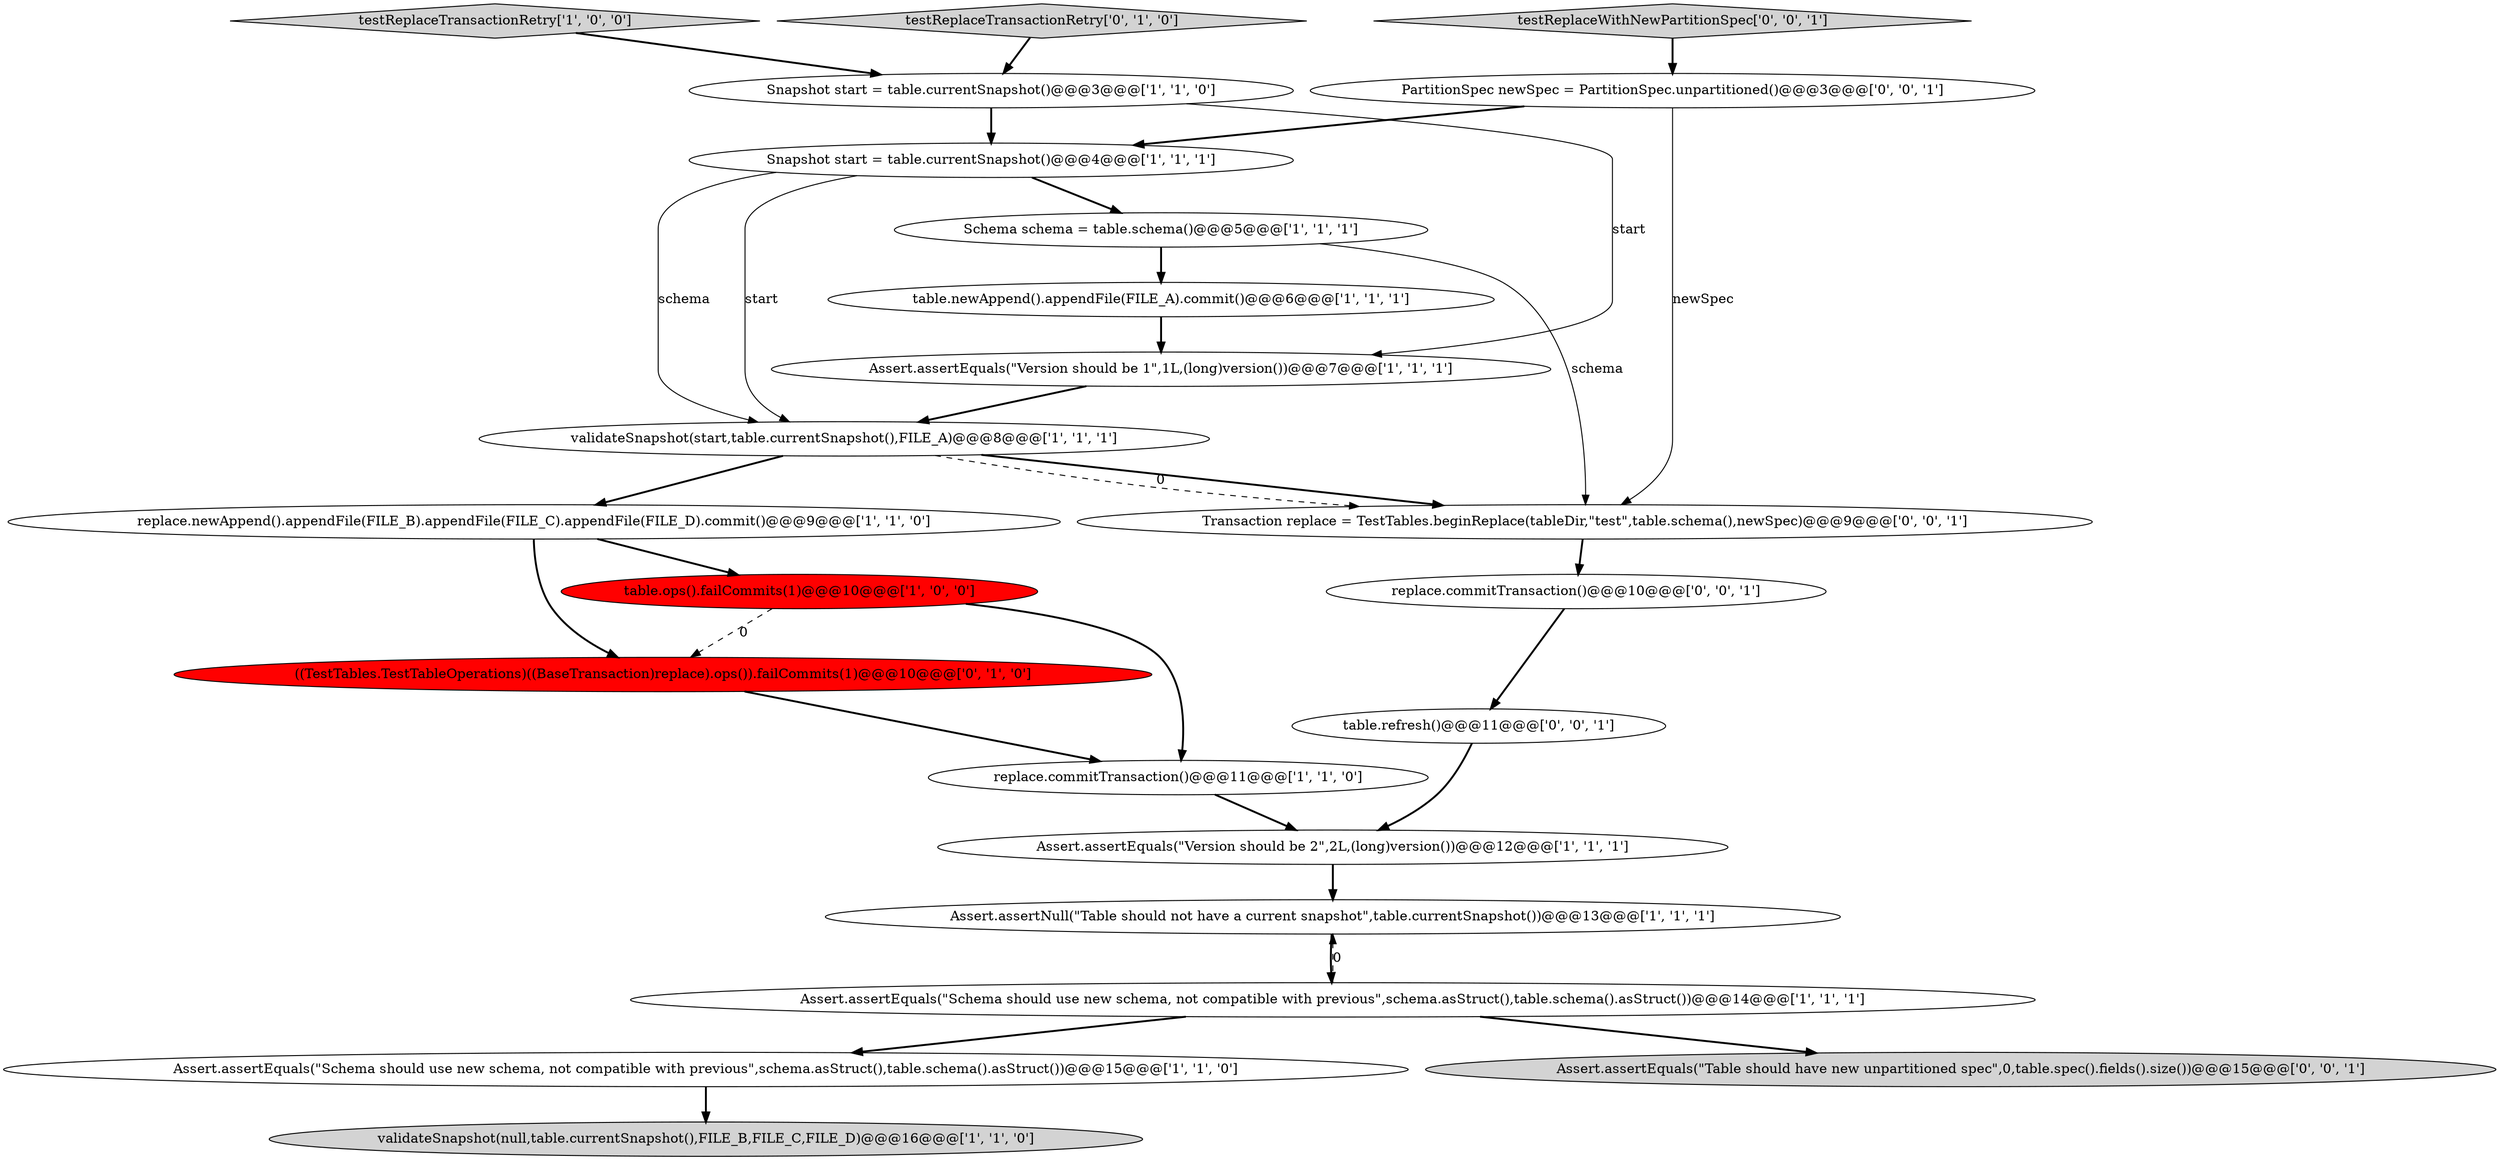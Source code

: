 digraph {
21 [style = filled, label = "testReplaceWithNewPartitionSpec['0', '0', '1']", fillcolor = lightgray, shape = diamond image = "AAA0AAABBB3BBB"];
19 [style = filled, label = "PartitionSpec newSpec = PartitionSpec.unpartitioned()@@@3@@@['0', '0', '1']", fillcolor = white, shape = ellipse image = "AAA0AAABBB3BBB"];
5 [style = filled, label = "table.newAppend().appendFile(FILE_A).commit()@@@6@@@['1', '1', '1']", fillcolor = white, shape = ellipse image = "AAA0AAABBB1BBB"];
20 [style = filled, label = "replace.commitTransaction()@@@10@@@['0', '0', '1']", fillcolor = white, shape = ellipse image = "AAA0AAABBB3BBB"];
12 [style = filled, label = "Assert.assertEquals(\"Schema should use new schema, not compatible with previous\",schema.asStruct(),table.schema().asStruct())@@@14@@@['1', '1', '1']", fillcolor = white, shape = ellipse image = "AAA0AAABBB1BBB"];
6 [style = filled, label = "Assert.assertEquals(\"Version should be 1\",1L,(long)version())@@@7@@@['1', '1', '1']", fillcolor = white, shape = ellipse image = "AAA0AAABBB1BBB"];
9 [style = filled, label = "replace.newAppend().appendFile(FILE_B).appendFile(FILE_C).appendFile(FILE_D).commit()@@@9@@@['1', '1', '0']", fillcolor = white, shape = ellipse image = "AAA0AAABBB1BBB"];
2 [style = filled, label = "Snapshot start = table.currentSnapshot()@@@3@@@['1', '1', '0']", fillcolor = white, shape = ellipse image = "AAA0AAABBB1BBB"];
1 [style = filled, label = "validateSnapshot(null,table.currentSnapshot(),FILE_B,FILE_C,FILE_D)@@@16@@@['1', '1', '0']", fillcolor = lightgray, shape = ellipse image = "AAA0AAABBB1BBB"];
16 [style = filled, label = "((TestTables.TestTableOperations)((BaseTransaction)replace).ops()).failCommits(1)@@@10@@@['0', '1', '0']", fillcolor = red, shape = ellipse image = "AAA1AAABBB2BBB"];
13 [style = filled, label = "Assert.assertEquals(\"Version should be 2\",2L,(long)version())@@@12@@@['1', '1', '1']", fillcolor = white, shape = ellipse image = "AAA0AAABBB1BBB"];
3 [style = filled, label = "Snapshot start = table.currentSnapshot()@@@4@@@['1', '1', '1']", fillcolor = white, shape = ellipse image = "AAA0AAABBB1BBB"];
22 [style = filled, label = "table.refresh()@@@11@@@['0', '0', '1']", fillcolor = white, shape = ellipse image = "AAA0AAABBB3BBB"];
15 [style = filled, label = "testReplaceTransactionRetry['0', '1', '0']", fillcolor = lightgray, shape = diamond image = "AAA0AAABBB2BBB"];
14 [style = filled, label = "Assert.assertEquals(\"Schema should use new schema, not compatible with previous\",schema.asStruct(),table.schema().asStruct())@@@15@@@['1', '1', '0']", fillcolor = white, shape = ellipse image = "AAA0AAABBB1BBB"];
18 [style = filled, label = "Assert.assertEquals(\"Table should have new unpartitioned spec\",0,table.spec().fields().size())@@@15@@@['0', '0', '1']", fillcolor = lightgray, shape = ellipse image = "AAA0AAABBB3BBB"];
10 [style = filled, label = "replace.commitTransaction()@@@11@@@['1', '1', '0']", fillcolor = white, shape = ellipse image = "AAA0AAABBB1BBB"];
11 [style = filled, label = "Schema schema = table.schema()@@@5@@@['1', '1', '1']", fillcolor = white, shape = ellipse image = "AAA0AAABBB1BBB"];
8 [style = filled, label = "Assert.assertNull(\"Table should not have a current snapshot\",table.currentSnapshot())@@@13@@@['1', '1', '1']", fillcolor = white, shape = ellipse image = "AAA0AAABBB1BBB"];
4 [style = filled, label = "validateSnapshot(start,table.currentSnapshot(),FILE_A)@@@8@@@['1', '1', '1']", fillcolor = white, shape = ellipse image = "AAA0AAABBB1BBB"];
7 [style = filled, label = "testReplaceTransactionRetry['1', '0', '0']", fillcolor = lightgray, shape = diamond image = "AAA0AAABBB1BBB"];
17 [style = filled, label = "Transaction replace = TestTables.beginReplace(tableDir,\"test\",table.schema(),newSpec)@@@9@@@['0', '0', '1']", fillcolor = white, shape = ellipse image = "AAA0AAABBB3BBB"];
0 [style = filled, label = "table.ops().failCommits(1)@@@10@@@['1', '0', '0']", fillcolor = red, shape = ellipse image = "AAA1AAABBB1BBB"];
4->9 [style = bold, label=""];
15->2 [style = bold, label=""];
9->0 [style = bold, label=""];
4->17 [style = bold, label=""];
21->19 [style = bold, label=""];
12->8 [style = dashed, label="0"];
4->17 [style = dashed, label="0"];
16->10 [style = bold, label=""];
2->3 [style = bold, label=""];
0->16 [style = dashed, label="0"];
3->11 [style = bold, label=""];
11->17 [style = solid, label="schema"];
3->4 [style = solid, label="schema"];
9->16 [style = bold, label=""];
14->1 [style = bold, label=""];
20->22 [style = bold, label=""];
6->4 [style = bold, label=""];
11->5 [style = bold, label=""];
0->10 [style = bold, label=""];
5->6 [style = bold, label=""];
10->13 [style = bold, label=""];
7->2 [style = bold, label=""];
12->14 [style = bold, label=""];
12->18 [style = bold, label=""];
3->4 [style = solid, label="start"];
13->8 [style = bold, label=""];
2->6 [style = solid, label="start"];
19->3 [style = bold, label=""];
19->17 [style = solid, label="newSpec"];
8->12 [style = bold, label=""];
22->13 [style = bold, label=""];
17->20 [style = bold, label=""];
}
